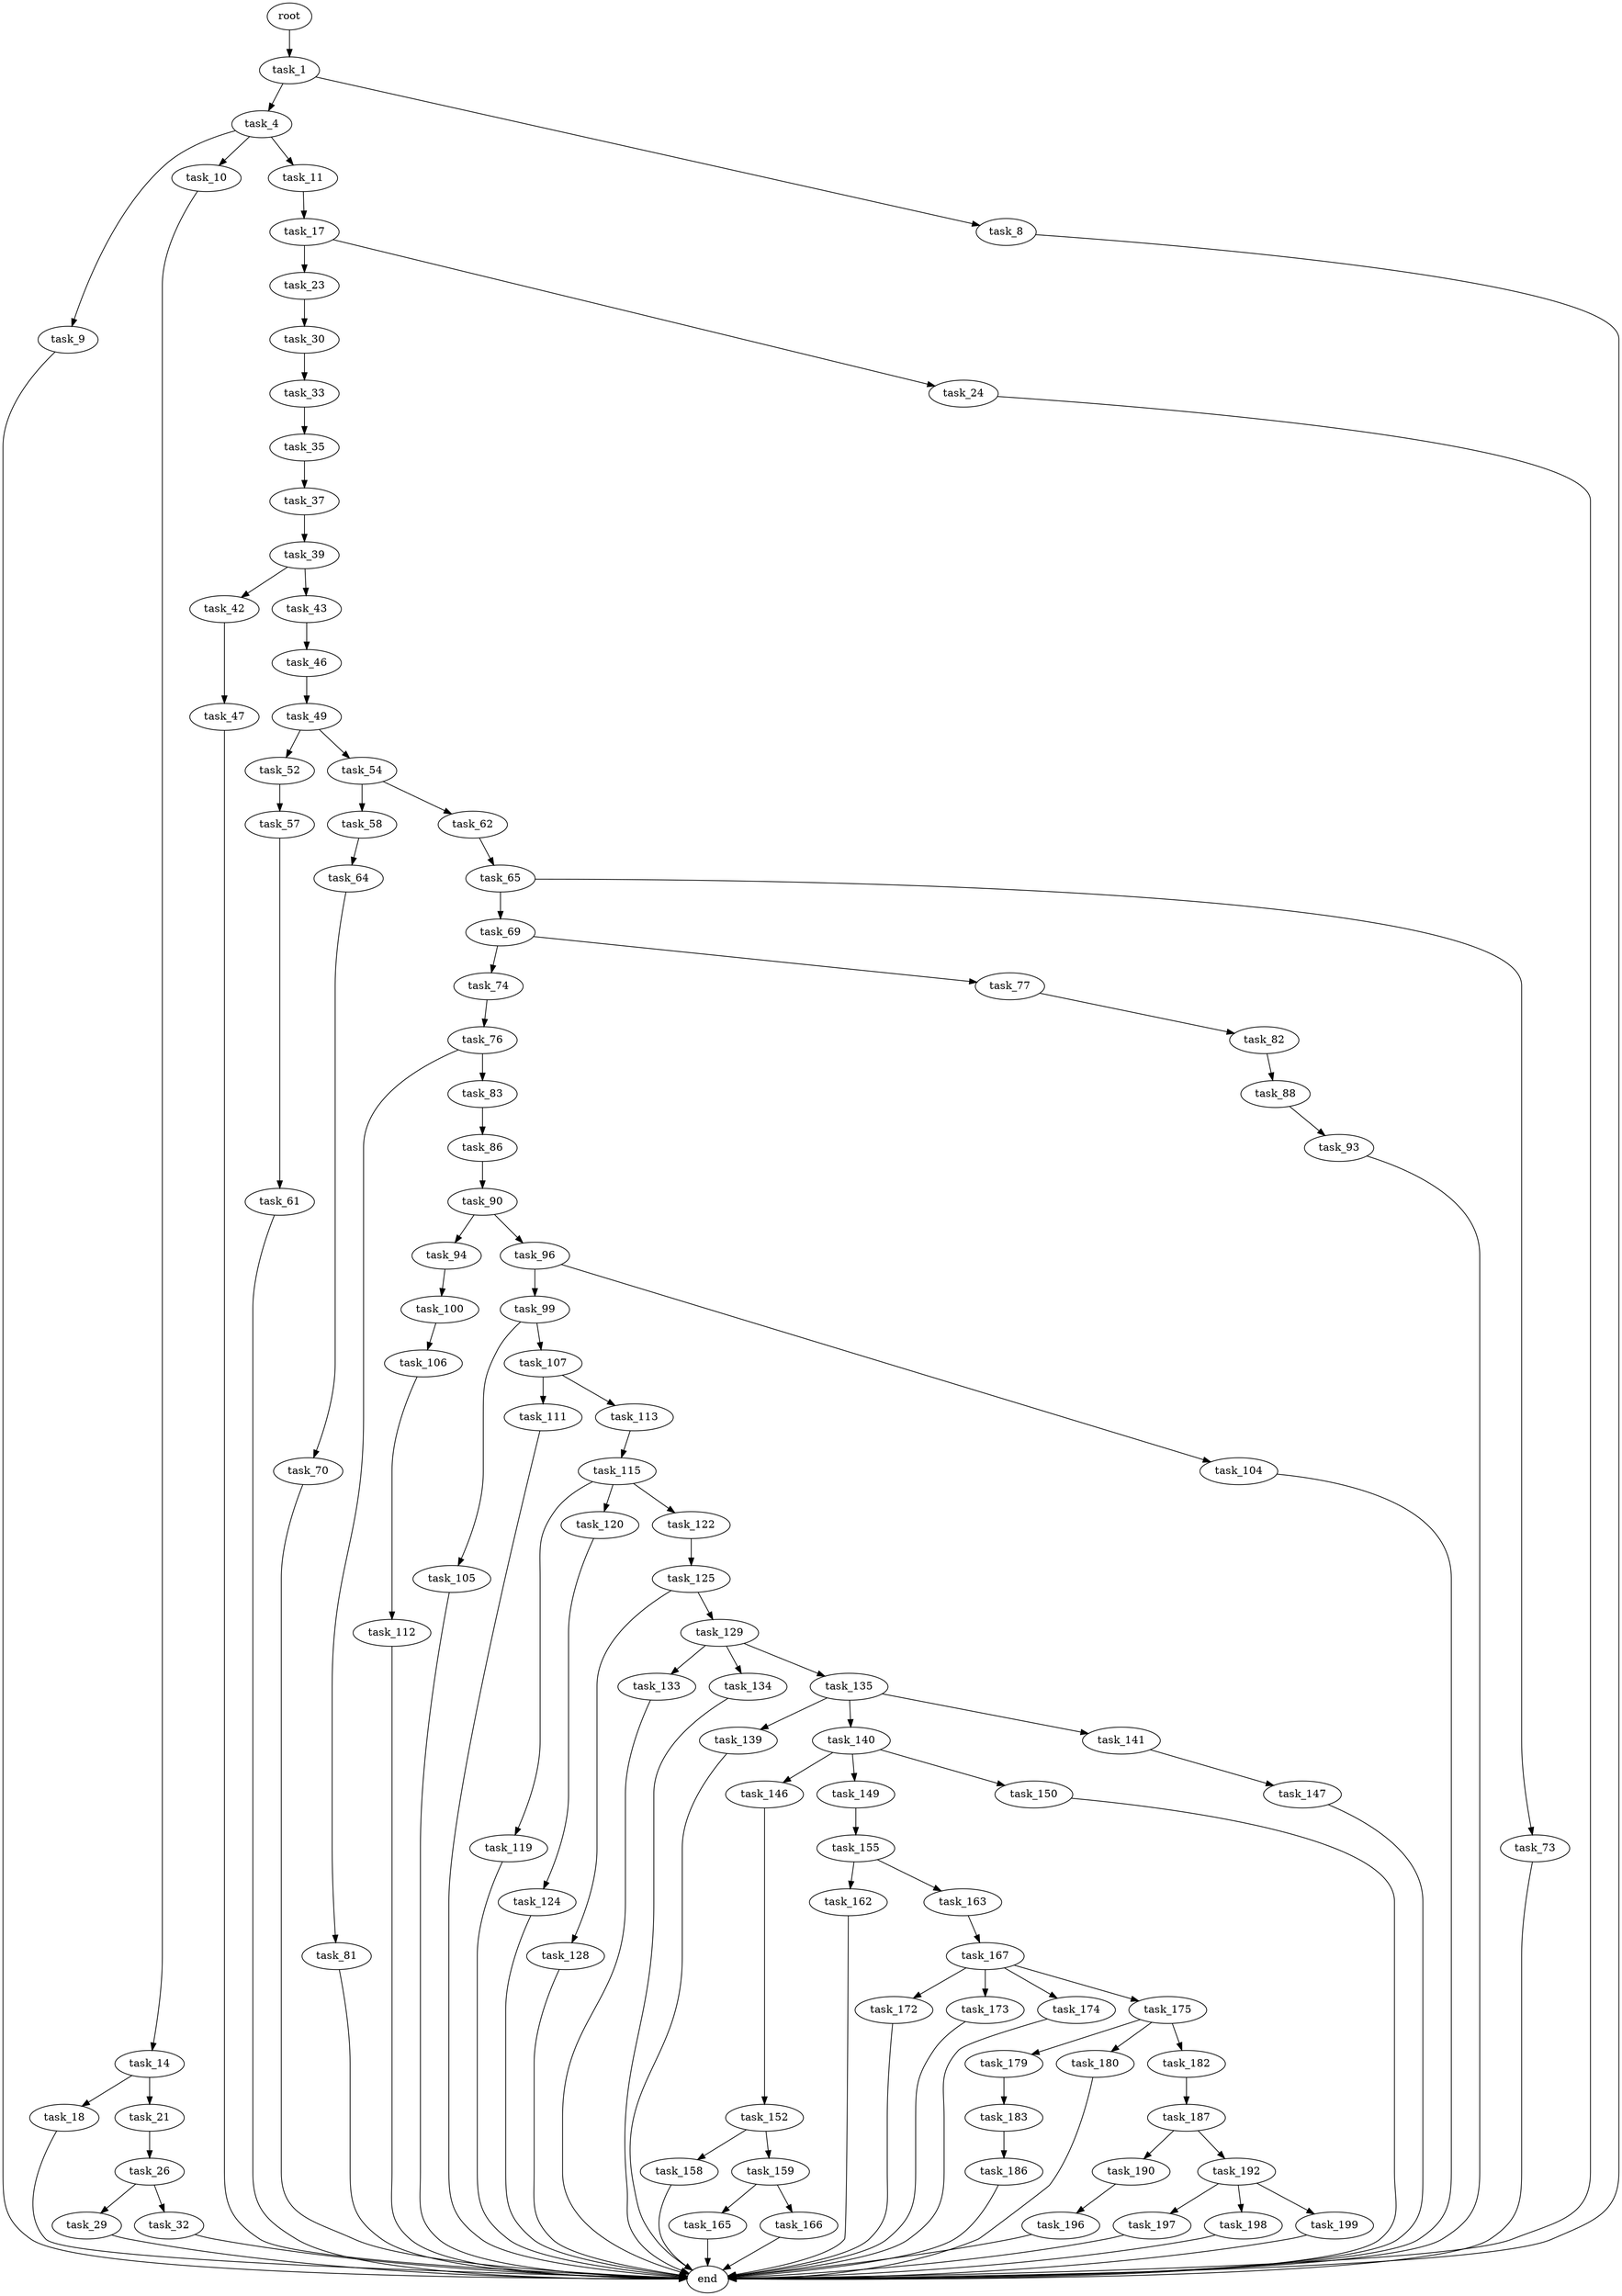 digraph G {
  root [size="0.000000"];
  task_1 [size="84421136854.000000"];
  task_4 [size="549755813888.000000"];
  task_8 [size="237403582343.000000"];
  task_9 [size="10651389751.000000"];
  task_10 [size="6337069674.000000"];
  task_11 [size="22404553686.000000"];
  end [size="0.000000"];
  task_14 [size="13188929880.000000"];
  task_17 [size="281230577388.000000"];
  task_18 [size="708168140.000000"];
  task_21 [size="28991029248.000000"];
  task_23 [size="24404838526.000000"];
  task_24 [size="15443910638.000000"];
  task_26 [size="28991029248.000000"];
  task_30 [size="231928233984.000000"];
  task_29 [size="2143810771.000000"];
  task_32 [size="35641279433.000000"];
  task_33 [size="8589934592.000000"];
  task_35 [size="915273802804.000000"];
  task_37 [size="973575670339.000000"];
  task_39 [size="17492730328.000000"];
  task_42 [size="331668389057.000000"];
  task_43 [size="231339934272.000000"];
  task_47 [size="68719476736.000000"];
  task_46 [size="433141640653.000000"];
  task_49 [size="100950461599.000000"];
  task_52 [size="1636356716.000000"];
  task_54 [size="28991029248.000000"];
  task_57 [size="1905519330.000000"];
  task_58 [size="368293445632.000000"];
  task_62 [size="7982430616.000000"];
  task_61 [size="1085361398609.000000"];
  task_64 [size="125653840609.000000"];
  task_65 [size="20442116340.000000"];
  task_70 [size="3208383437.000000"];
  task_69 [size="68719476736.000000"];
  task_73 [size="782757789696.000000"];
  task_74 [size="15141375288.000000"];
  task_77 [size="1729048489.000000"];
  task_76 [size="464399570795.000000"];
  task_81 [size="1104283164.000000"];
  task_83 [size="18861287077.000000"];
  task_82 [size="172472971619.000000"];
  task_88 [size="549755813888.000000"];
  task_86 [size="170450236051.000000"];
  task_90 [size="1073741824000.000000"];
  task_93 [size="23623987331.000000"];
  task_94 [size="1073741824000.000000"];
  task_96 [size="16949144852.000000"];
  task_100 [size="6842459231.000000"];
  task_99 [size="4398733176.000000"];
  task_104 [size="28991029248.000000"];
  task_105 [size="53062376069.000000"];
  task_107 [size="23527576518.000000"];
  task_106 [size="28991029248.000000"];
  task_112 [size="23159892312.000000"];
  task_111 [size="296859608431.000000"];
  task_113 [size="266913160335.000000"];
  task_115 [size="231928233984.000000"];
  task_119 [size="167963198112.000000"];
  task_120 [size="1569594263.000000"];
  task_122 [size="134217728000.000000"];
  task_124 [size="19829269759.000000"];
  task_125 [size="368293445632.000000"];
  task_128 [size="824338936657.000000"];
  task_129 [size="27554020750.000000"];
  task_133 [size="105597590078.000000"];
  task_134 [size="782757789696.000000"];
  task_135 [size="8589934592.000000"];
  task_139 [size="134217728000.000000"];
  task_140 [size="8589934592.000000"];
  task_141 [size="2035753192.000000"];
  task_146 [size="5740906820.000000"];
  task_149 [size="48919031189.000000"];
  task_150 [size="28991029248.000000"];
  task_147 [size="549755813888.000000"];
  task_152 [size="1410209534321.000000"];
  task_155 [size="85943611680.000000"];
  task_158 [size="10560571326.000000"];
  task_159 [size="68719476736.000000"];
  task_162 [size="9464300514.000000"];
  task_163 [size="782757789696.000000"];
  task_165 [size="4323192592.000000"];
  task_166 [size="33379683716.000000"];
  task_167 [size="8589934592.000000"];
  task_172 [size="319872215330.000000"];
  task_173 [size="271048260066.000000"];
  task_174 [size="368293445632.000000"];
  task_175 [size="134217728000.000000"];
  task_179 [size="231928233984.000000"];
  task_180 [size="156831939876.000000"];
  task_182 [size="306242084688.000000"];
  task_183 [size="549755813888.000000"];
  task_187 [size="4182025883.000000"];
  task_186 [size="138595372464.000000"];
  task_190 [size="782757789696.000000"];
  task_192 [size="244734434848.000000"];
  task_196 [size="368293445632.000000"];
  task_197 [size="291249620193.000000"];
  task_198 [size="1073741824000.000000"];
  task_199 [size="205205476736.000000"];

  root -> task_1 [size="1.000000"];
  task_1 -> task_4 [size="75497472.000000"];
  task_1 -> task_8 [size="75497472.000000"];
  task_4 -> task_9 [size="536870912.000000"];
  task_4 -> task_10 [size="536870912.000000"];
  task_4 -> task_11 [size="536870912.000000"];
  task_8 -> end [size="1.000000"];
  task_9 -> end [size="1.000000"];
  task_10 -> task_14 [size="411041792.000000"];
  task_11 -> task_17 [size="536870912.000000"];
  task_14 -> task_18 [size="679477248.000000"];
  task_14 -> task_21 [size="679477248.000000"];
  task_17 -> task_23 [size="301989888.000000"];
  task_17 -> task_24 [size="301989888.000000"];
  task_18 -> end [size="1.000000"];
  task_21 -> task_26 [size="75497472.000000"];
  task_23 -> task_30 [size="411041792.000000"];
  task_24 -> end [size="1.000000"];
  task_26 -> task_29 [size="75497472.000000"];
  task_26 -> task_32 [size="75497472.000000"];
  task_30 -> task_33 [size="301989888.000000"];
  task_29 -> end [size="1.000000"];
  task_32 -> end [size="1.000000"];
  task_33 -> task_35 [size="33554432.000000"];
  task_35 -> task_37 [size="679477248.000000"];
  task_37 -> task_39 [size="679477248.000000"];
  task_39 -> task_42 [size="301989888.000000"];
  task_39 -> task_43 [size="301989888.000000"];
  task_42 -> task_47 [size="411041792.000000"];
  task_43 -> task_46 [size="679477248.000000"];
  task_47 -> end [size="1.000000"];
  task_46 -> task_49 [size="301989888.000000"];
  task_49 -> task_52 [size="75497472.000000"];
  task_49 -> task_54 [size="75497472.000000"];
  task_52 -> task_57 [size="75497472.000000"];
  task_54 -> task_58 [size="75497472.000000"];
  task_54 -> task_62 [size="75497472.000000"];
  task_57 -> task_61 [size="33554432.000000"];
  task_58 -> task_64 [size="411041792.000000"];
  task_62 -> task_65 [size="33554432.000000"];
  task_61 -> end [size="1.000000"];
  task_64 -> task_70 [size="209715200.000000"];
  task_65 -> task_69 [size="411041792.000000"];
  task_65 -> task_73 [size="411041792.000000"];
  task_70 -> end [size="1.000000"];
  task_69 -> task_74 [size="134217728.000000"];
  task_69 -> task_77 [size="134217728.000000"];
  task_73 -> end [size="1.000000"];
  task_74 -> task_76 [size="301989888.000000"];
  task_77 -> task_82 [size="33554432.000000"];
  task_76 -> task_81 [size="411041792.000000"];
  task_76 -> task_83 [size="411041792.000000"];
  task_81 -> end [size="1.000000"];
  task_83 -> task_86 [size="301989888.000000"];
  task_82 -> task_88 [size="209715200.000000"];
  task_88 -> task_93 [size="536870912.000000"];
  task_86 -> task_90 [size="301989888.000000"];
  task_90 -> task_94 [size="838860800.000000"];
  task_90 -> task_96 [size="838860800.000000"];
  task_93 -> end [size="1.000000"];
  task_94 -> task_100 [size="838860800.000000"];
  task_96 -> task_99 [size="411041792.000000"];
  task_96 -> task_104 [size="411041792.000000"];
  task_100 -> task_106 [size="838860800.000000"];
  task_99 -> task_105 [size="134217728.000000"];
  task_99 -> task_107 [size="134217728.000000"];
  task_104 -> end [size="1.000000"];
  task_105 -> end [size="1.000000"];
  task_107 -> task_111 [size="679477248.000000"];
  task_107 -> task_113 [size="679477248.000000"];
  task_106 -> task_112 [size="75497472.000000"];
  task_112 -> end [size="1.000000"];
  task_111 -> end [size="1.000000"];
  task_113 -> task_115 [size="411041792.000000"];
  task_115 -> task_119 [size="301989888.000000"];
  task_115 -> task_120 [size="301989888.000000"];
  task_115 -> task_122 [size="301989888.000000"];
  task_119 -> end [size="1.000000"];
  task_120 -> task_124 [size="33554432.000000"];
  task_122 -> task_125 [size="209715200.000000"];
  task_124 -> end [size="1.000000"];
  task_125 -> task_128 [size="411041792.000000"];
  task_125 -> task_129 [size="411041792.000000"];
  task_128 -> end [size="1.000000"];
  task_129 -> task_133 [size="536870912.000000"];
  task_129 -> task_134 [size="536870912.000000"];
  task_129 -> task_135 [size="536870912.000000"];
  task_133 -> end [size="1.000000"];
  task_134 -> end [size="1.000000"];
  task_135 -> task_139 [size="33554432.000000"];
  task_135 -> task_140 [size="33554432.000000"];
  task_135 -> task_141 [size="33554432.000000"];
  task_139 -> end [size="1.000000"];
  task_140 -> task_146 [size="33554432.000000"];
  task_140 -> task_149 [size="33554432.000000"];
  task_140 -> task_150 [size="33554432.000000"];
  task_141 -> task_147 [size="209715200.000000"];
  task_146 -> task_152 [size="134217728.000000"];
  task_149 -> task_155 [size="75497472.000000"];
  task_150 -> end [size="1.000000"];
  task_147 -> end [size="1.000000"];
  task_152 -> task_158 [size="838860800.000000"];
  task_152 -> task_159 [size="838860800.000000"];
  task_155 -> task_162 [size="134217728.000000"];
  task_155 -> task_163 [size="134217728.000000"];
  task_158 -> end [size="1.000000"];
  task_159 -> task_165 [size="134217728.000000"];
  task_159 -> task_166 [size="134217728.000000"];
  task_162 -> end [size="1.000000"];
  task_163 -> task_167 [size="679477248.000000"];
  task_165 -> end [size="1.000000"];
  task_166 -> end [size="1.000000"];
  task_167 -> task_172 [size="33554432.000000"];
  task_167 -> task_173 [size="33554432.000000"];
  task_167 -> task_174 [size="33554432.000000"];
  task_167 -> task_175 [size="33554432.000000"];
  task_172 -> end [size="1.000000"];
  task_173 -> end [size="1.000000"];
  task_174 -> end [size="1.000000"];
  task_175 -> task_179 [size="209715200.000000"];
  task_175 -> task_180 [size="209715200.000000"];
  task_175 -> task_182 [size="209715200.000000"];
  task_179 -> task_183 [size="301989888.000000"];
  task_180 -> end [size="1.000000"];
  task_182 -> task_187 [size="301989888.000000"];
  task_183 -> task_186 [size="536870912.000000"];
  task_187 -> task_190 [size="75497472.000000"];
  task_187 -> task_192 [size="75497472.000000"];
  task_186 -> end [size="1.000000"];
  task_190 -> task_196 [size="679477248.000000"];
  task_192 -> task_197 [size="838860800.000000"];
  task_192 -> task_198 [size="838860800.000000"];
  task_192 -> task_199 [size="838860800.000000"];
  task_196 -> end [size="1.000000"];
  task_197 -> end [size="1.000000"];
  task_198 -> end [size="1.000000"];
  task_199 -> end [size="1.000000"];
}
